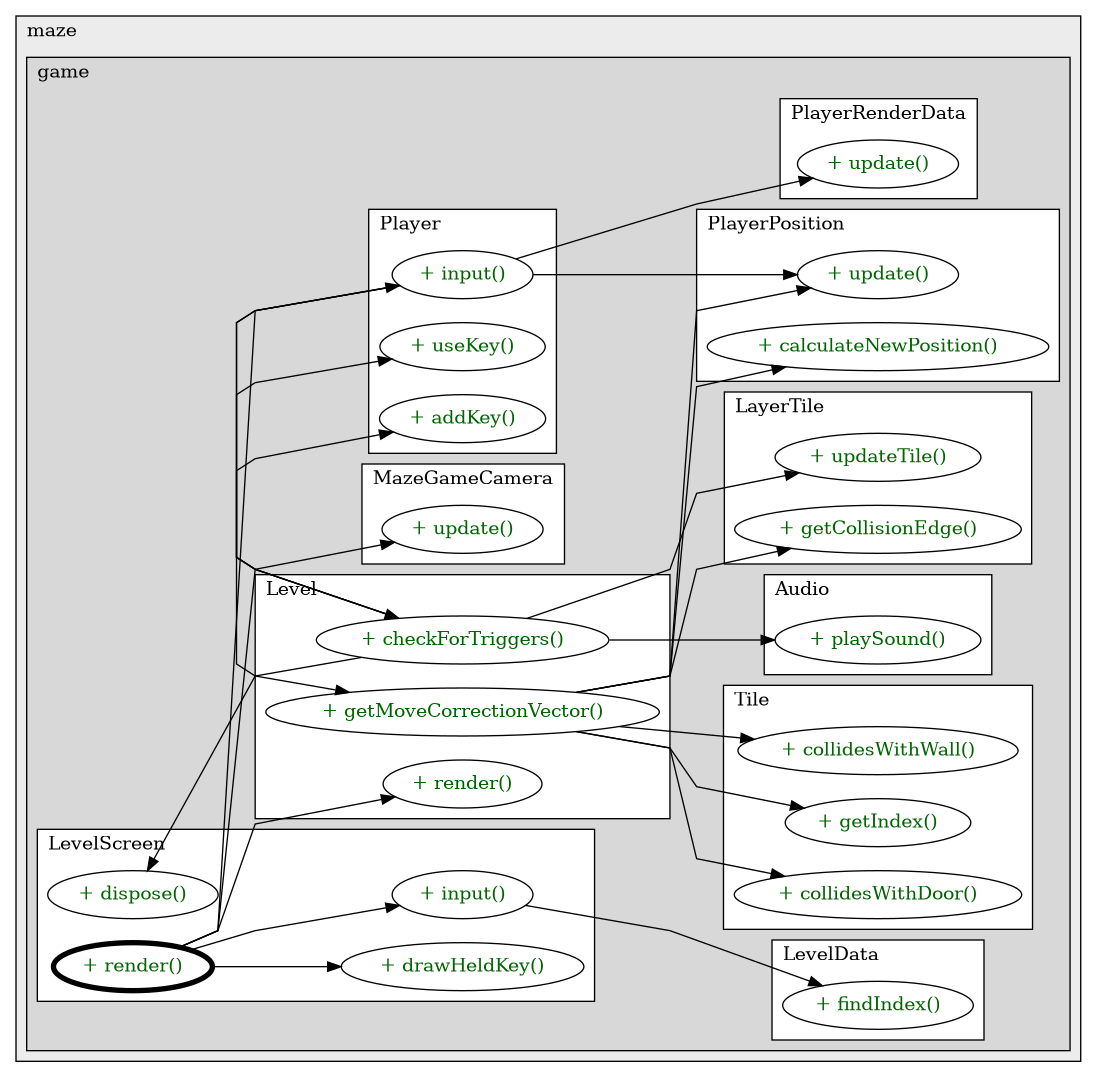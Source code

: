 @startuml

/' diagram meta data start
config=CallConfiguration;
{
  "rootMethod": "com.maze.game.screens.LevelScreen#render(float)",
  "projectClassification": {
    "searchMode": "OpenProject", // OpenProject, AllProjects
    "includedProjects": "",
    "pathEndKeywords": "*.impl",
    "isClientPath": "",
    "isClientName": "",
    "isTestPath": "",
    "isTestName": "",
    "isMappingPath": "",
    "isMappingName": "",
    "isDataAccessPath": "",
    "isDataAccessName": "",
    "isDataStructurePath": "",
    "isDataStructureName": "",
    "isInterfaceStructuresPath": "",
    "isInterfaceStructuresName": "",
    "isEntryPointPath": "",
    "isEntryPointName": "",
    "treatFinalFieldsAsMandatory": false
  },
  "graphRestriction": {
    "classPackageExcludeFilter": "",
    "classPackageIncludeFilter": "",
    "classNameExcludeFilter": "",
    "classNameIncludeFilter": "",
    "methodNameExcludeFilter": "",
    "methodNameIncludeFilter": "",
    "removeByInheritance": "", // inheritance/annotation based filtering is done in a second step
    "removeByAnnotation": "",
    "removeByClassPackage": "", // cleanup the graph after inheritance/annotation based filtering is done
    "removeByClassName": "",
    "cutMappings": true,
    "cutEnum": true,
    "cutTests": true,
    "cutClient": true,
    "cutDataAccess": true,
    "cutInterfaceStructures": true,
    "cutDataStructures": true,
    "cutGetterAndSetter": true,
    "cutConstructors": true
  },
  "graphTraversal": {
    "forwardDepth": 3,
    "backwardDepth": 3,
    "classPackageExcludeFilter": "",
    "classPackageIncludeFilter": "",
    "classNameExcludeFilter": "",
    "classNameIncludeFilter": "",
    "methodNameExcludeFilter": "",
    "methodNameIncludeFilter": "",
    "hideMappings": false,
    "hideDataStructures": false,
    "hidePrivateMethods": true,
    "hideInterfaceCalls": true, // indirection: implementation -> interface (is hidden) -> implementation
    "onlyShowApplicationEntryPoints": false, // root node is included
    "useMethodCallsForStructureDiagram": "ForwardOnly" // ForwardOnly, BothDirections, No
  },
  "details": {
    "aggregation": "GroupByClass", // ByClass, GroupByClass, None
    "showMethodParametersTypes": false,
    "showMethodParametersNames": false,
    "showMethodReturnType": false,
    "showPackageLevels": 2,
    "showCallOrder": false,
    "edgeMode": "MethodsOnly", // TypesOnly, MethodsOnly, TypesAndMethods, MethodsAndDirectTypeUsage
    "showDetailedClassStructure": false
  },
  "rootClass": "com.maze.game.screens.LevelScreen",
  "extensionCallbackMethod": "" // qualified.class.name#methodName - signature: public static String method(String)
}
diagram meta data end '/



digraph g {
    rankdir="LR"
    splines=polyline
    

'nodes 
subgraph cluster_3344319 { 
   	label=maze
	labeljust=l
	fillcolor="#ececec"
	style=filled
   
   subgraph cluster_1648327873 { 
   	label=game
	labeljust=l
	fillcolor="#d8d8d8"
	style=filled
   
   subgraph cluster_1064505735 { 
   	label=PlayerPosition
	labeljust=l
	fillcolor=white
	style=filled
   
   PlayerPosition686970209XXXcalculateNewPosition2002444079[
	label="+ calculateNewPosition()"
	style=filled
	fillcolor=white
	tooltip="PlayerPosition

null"
	fontcolor=darkgreen
];

PlayerPosition686970209XXXupdate2002444079[
	label="+ update()"
	style=filled
	fillcolor=white
	tooltip="PlayerPosition

null"
	fontcolor=darkgreen
];
} 

subgraph cluster_1234602689 { 
   	label=Level
	labeljust=l
	fillcolor=white
	style=filled
   
   Level68564983XXXcheckForTriggers121074111[
	label="+ checkForTriggers()"
	style=filled
	fillcolor=white
	tooltip="Level

null"
	fontcolor=darkgreen
];

Level68564983XXXgetMoveCorrectionVector1649016557[
	label="+ getMoveCorrectionVector()"
	style=filled
	fillcolor=white
	tooltip="Level

null"
	fontcolor=darkgreen
];

Level68564983XXXrender1380165739[
	label="+ render()"
	style=filled
	fillcolor=white
	tooltip="Level

null"
	fontcolor=darkgreen
];
} 

subgraph cluster_1292951363 { 
   	label=Tile
	labeljust=l
	fillcolor=white
	style=filled
   
   Tile686970209XXXcollidesWithDoor1096015440[
	label="+ collidesWithDoor()"
	style=filled
	fillcolor=white
	tooltip="Tile

null"
	fontcolor=darkgreen
];

Tile686970209XXXcollidesWithWall0[
	label="+ collidesWithWall()"
	style=filled
	fillcolor=white
	tooltip="Tile

null"
	fontcolor=darkgreen
];

Tile686970209XXXgetIndex1096015440[
	label="+ getIndex()"
	style=filled
	fillcolor=white
	tooltip="Tile

null"
	fontcolor=darkgreen
];
} 

subgraph cluster_1861237872 { 
   	label=MazeGameCamera
	labeljust=l
	fillcolor=white
	style=filled
   
   MazeGameCamera1065624724XXXupdate1096015440[
	label="+ update()"
	style=filled
	fillcolor=white
	tooltip="MazeGameCamera

null"
	fontcolor=darkgreen
];
} 

subgraph cluster_2096836336 { 
   	label=LayerTile
	labeljust=l
	fillcolor=white
	style=filled
   
   LayerTile686970209XXXgetCollisionEdge515322732[
	label="+ getCollisionEdge()"
	style=filled
	fillcolor=white
	tooltip="LayerTile

null"
	fontcolor=darkgreen
];

LayerTile686970209XXXupdateTile1327535604[
	label="+ updateTile()"
	style=filled
	fillcolor=white
	tooltip="LayerTile

null"
	fontcolor=darkgreen
];
} 

subgraph cluster_435960145 { 
   	label=LevelScreen
	labeljust=l
	fillcolor=white
	style=filled
   
   LevelScreen268915155XXXdispose0[
	label="+ dispose()"
	style=filled
	fillcolor=white
	tooltip="LevelScreen

null"
	fontcolor=darkgreen
];

LevelScreen268915155XXXdrawHeldKey1388730912[
	label="+ drawHeldKey()"
	style=filled
	fillcolor=white
	tooltip="LevelScreen

null"
	fontcolor=darkgreen
];

LevelScreen268915155XXXinput0[
	label="+ input()"
	style=filled
	fillcolor=white
	tooltip="LevelScreen

null"
	fontcolor=darkgreen
];

LevelScreen268915155XXXrender97526364[
	label="+ render()"
	style=filled
	fillcolor=white
	tooltip="LevelScreen

null"
	penwidth=4
	fontcolor=darkgreen
];
} 

subgraph cluster_734200356 { 
   	label=Audio
	labeljust=l
	fillcolor=white
	style=filled
   
   Audio1065624724XXXplaySound80074991[
	label="+ playSound()"
	style=filled
	fillcolor=white
	tooltip="Audio

null"
	fontcolor=darkgreen
];
} 

subgraph cluster_834723447 { 
   	label=LevelData
	labeljust=l
	fillcolor=white
	style=filled
   
   LevelData68564983XXXfindIndex0[
	label="+ findIndex()"
	style=filled
	fillcolor=white
	tooltip="LevelData

null"
	fontcolor=darkgreen
];
} 

subgraph cluster_864323173 { 
   	label=Player
	labeljust=l
	fillcolor=white
	style=filled
   
   Player1065624724XXXaddKey1280841133[
	label="+ addKey()"
	style=filled
	fillcolor=white
	tooltip="Player

null"
	fontcolor=darkgreen
];

Player1065624724XXXinput1508377064[
	label="+ input()"
	style=filled
	fillcolor=white
	tooltip="Player

null"
	fontcolor=darkgreen
];

Player1065624724XXXuseKey1280841133[
	label="+ useKey()"
	style=filled
	fillcolor=white
	tooltip="Player

null"
	fontcolor=darkgreen
];
} 

subgraph cluster_975230032 { 
   	label=PlayerRenderData
	labeljust=l
	fillcolor=white
	style=filled
   
   PlayerRenderData686970209XXXupdate1649016557[
	label="+ update()"
	style=filled
	fillcolor=white
	tooltip="PlayerRenderData

null"
	fontcolor=darkgreen
];
} 
} 
} 

'edges    
Level68564983XXXcheckForTriggers121074111 -> Audio1065624724XXXplaySound80074991;
Level68564983XXXcheckForTriggers121074111 -> LayerTile686970209XXXupdateTile1327535604;
Level68564983XXXcheckForTriggers121074111 -> LevelScreen268915155XXXdispose0;
Level68564983XXXcheckForTriggers121074111 -> Player1065624724XXXaddKey1280841133;
Level68564983XXXcheckForTriggers121074111 -> Player1065624724XXXuseKey1280841133;
Level68564983XXXgetMoveCorrectionVector1649016557 -> LayerTile686970209XXXgetCollisionEdge515322732;
Level68564983XXXgetMoveCorrectionVector1649016557 -> PlayerPosition686970209XXXcalculateNewPosition2002444079;
Level68564983XXXgetMoveCorrectionVector1649016557 -> PlayerPosition686970209XXXupdate2002444079;
Level68564983XXXgetMoveCorrectionVector1649016557 -> Tile686970209XXXcollidesWithDoor1096015440;
Level68564983XXXgetMoveCorrectionVector1649016557 -> Tile686970209XXXcollidesWithWall0;
Level68564983XXXgetMoveCorrectionVector1649016557 -> Tile686970209XXXgetIndex1096015440;
LevelScreen268915155XXXinput0 -> LevelData68564983XXXfindIndex0;
LevelScreen268915155XXXrender97526364 -> Level68564983XXXrender1380165739;
LevelScreen268915155XXXrender97526364 -> LevelScreen268915155XXXdrawHeldKey1388730912;
LevelScreen268915155XXXrender97526364 -> LevelScreen268915155XXXinput0;
LevelScreen268915155XXXrender97526364 -> MazeGameCamera1065624724XXXupdate1096015440;
LevelScreen268915155XXXrender97526364 -> Player1065624724XXXinput1508377064;
Player1065624724XXXinput1508377064 -> Level68564983XXXcheckForTriggers121074111;
Player1065624724XXXinput1508377064 -> Level68564983XXXgetMoveCorrectionVector1649016557;
Player1065624724XXXinput1508377064 -> PlayerPosition686970209XXXupdate2002444079;
Player1065624724XXXinput1508377064 -> PlayerRenderData686970209XXXupdate1649016557;
    
}
@enduml